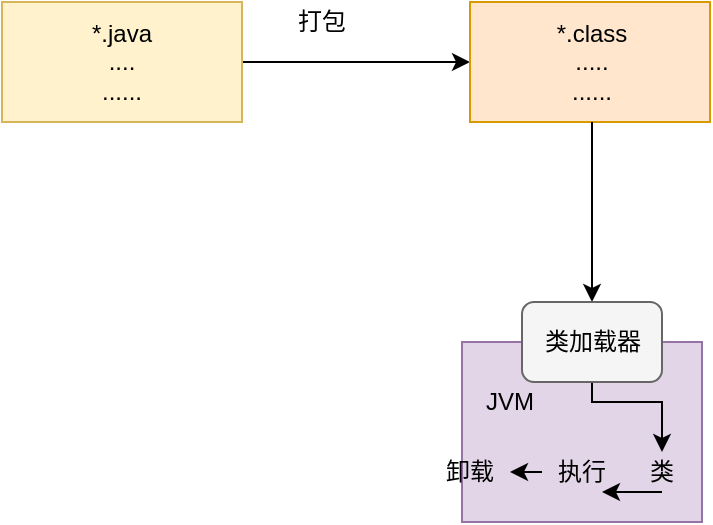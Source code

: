 <mxfile version="14.8.5" type="github">
  <diagram id="tFrWCr_RHsTVMiMfS6ZB" name="类的加载">
    <mxGraphModel dx="347" dy="158" grid="1" gridSize="10" guides="1" tooltips="1" connect="1" arrows="1" fold="1" page="1" pageScale="1" pageWidth="827" pageHeight="1169" math="0" shadow="0">
      <root>
        <mxCell id="0" />
        <mxCell id="1" parent="0" />
        <mxCell id="jGKa6otBGCpJ0rLA2faZ-4" style="edgeStyle=orthogonalEdgeStyle;rounded=0;orthogonalLoop=1;jettySize=auto;html=1;exitX=1;exitY=0.5;exitDx=0;exitDy=0;entryX=0;entryY=0.5;entryDx=0;entryDy=0;" edge="1" parent="1" source="jGKa6otBGCpJ0rLA2faZ-1" target="jGKa6otBGCpJ0rLA2faZ-3">
          <mxGeometry relative="1" as="geometry" />
        </mxCell>
        <mxCell id="jGKa6otBGCpJ0rLA2faZ-1" value="" style="rounded=0;whiteSpace=wrap;html=1;fillColor=#fff2cc;strokeColor=#d6b656;" vertex="1" parent="1">
          <mxGeometry x="180" y="90" width="120" height="60" as="geometry" />
        </mxCell>
        <mxCell id="jGKa6otBGCpJ0rLA2faZ-2" value="*.java&lt;br&gt;....&lt;br&gt;......" style="text;html=1;strokeColor=none;fillColor=none;align=center;verticalAlign=middle;whiteSpace=wrap;rounded=0;" vertex="1" parent="1">
          <mxGeometry x="220" y="110" width="40" height="20" as="geometry" />
        </mxCell>
        <mxCell id="jGKa6otBGCpJ0rLA2faZ-3" value="" style="rounded=0;whiteSpace=wrap;html=1;fillColor=#ffe6cc;strokeColor=#d79b00;" vertex="1" parent="1">
          <mxGeometry x="414" y="90" width="120" height="60" as="geometry" />
        </mxCell>
        <mxCell id="jGKa6otBGCpJ0rLA2faZ-5" value="打包" style="text;html=1;strokeColor=none;fillColor=none;align=center;verticalAlign=middle;whiteSpace=wrap;rounded=0;" vertex="1" parent="1">
          <mxGeometry x="320" y="90" width="40" height="20" as="geometry" />
        </mxCell>
        <mxCell id="jGKa6otBGCpJ0rLA2faZ-10" style="edgeStyle=orthogonalEdgeStyle;rounded=0;orthogonalLoop=1;jettySize=auto;html=1;exitX=0.5;exitY=1;exitDx=0;exitDy=0;entryX=0.5;entryY=0;entryDx=0;entryDy=0;" edge="1" parent="1" source="jGKa6otBGCpJ0rLA2faZ-6" target="jGKa6otBGCpJ0rLA2faZ-8">
          <mxGeometry relative="1" as="geometry" />
        </mxCell>
        <mxCell id="jGKa6otBGCpJ0rLA2faZ-6" value="*.class&lt;br&gt;.....&lt;br&gt;......" style="text;html=1;strokeColor=none;fillColor=none;align=center;verticalAlign=middle;whiteSpace=wrap;rounded=0;" vertex="1" parent="1">
          <mxGeometry x="420" y="90" width="110" height="60" as="geometry" />
        </mxCell>
        <mxCell id="jGKa6otBGCpJ0rLA2faZ-7" value="" style="rounded=0;whiteSpace=wrap;html=1;fillColor=#e1d5e7;strokeColor=#9673a6;" vertex="1" parent="1">
          <mxGeometry x="410" y="260" width="120" height="90" as="geometry" />
        </mxCell>
        <mxCell id="jGKa6otBGCpJ0rLA2faZ-13" style="edgeStyle=orthogonalEdgeStyle;rounded=0;orthogonalLoop=1;jettySize=auto;html=1;exitX=0.5;exitY=1;exitDx=0;exitDy=0;entryX=0.5;entryY=0;entryDx=0;entryDy=0;" edge="1" parent="1" source="jGKa6otBGCpJ0rLA2faZ-8" target="jGKa6otBGCpJ0rLA2faZ-12">
          <mxGeometry relative="1" as="geometry">
            <Array as="points">
              <mxPoint x="475" y="290" />
              <mxPoint x="510" y="290" />
            </Array>
          </mxGeometry>
        </mxCell>
        <mxCell id="jGKa6otBGCpJ0rLA2faZ-8" value="" style="rounded=1;whiteSpace=wrap;html=1;fillColor=#f5f5f5;strokeColor=#666666;fontColor=#333333;" vertex="1" parent="1">
          <mxGeometry x="440" y="240" width="70" height="40" as="geometry" />
        </mxCell>
        <mxCell id="jGKa6otBGCpJ0rLA2faZ-9" value="类加载器" style="text;html=1;strokeColor=none;fillColor=none;align=center;verticalAlign=middle;whiteSpace=wrap;rounded=0;" vertex="1" parent="1">
          <mxGeometry x="447.5" y="250" width="55" height="20" as="geometry" />
        </mxCell>
        <mxCell id="jGKa6otBGCpJ0rLA2faZ-11" value="JVM" style="text;html=1;strokeColor=none;fillColor=none;align=center;verticalAlign=middle;whiteSpace=wrap;rounded=0;" vertex="1" parent="1">
          <mxGeometry x="414" y="280" width="40" height="20" as="geometry" />
        </mxCell>
        <mxCell id="jGKa6otBGCpJ0rLA2faZ-15" style="edgeStyle=orthogonalEdgeStyle;rounded=0;orthogonalLoop=1;jettySize=auto;html=1;exitX=0.5;exitY=1;exitDx=0;exitDy=0;entryX=0.75;entryY=1;entryDx=0;entryDy=0;" edge="1" parent="1" source="jGKa6otBGCpJ0rLA2faZ-12" target="jGKa6otBGCpJ0rLA2faZ-14">
          <mxGeometry relative="1" as="geometry" />
        </mxCell>
        <mxCell id="jGKa6otBGCpJ0rLA2faZ-12" value="类" style="text;html=1;strokeColor=none;fillColor=none;align=center;verticalAlign=middle;whiteSpace=wrap;rounded=0;" vertex="1" parent="1">
          <mxGeometry x="490" y="315" width="40" height="20" as="geometry" />
        </mxCell>
        <mxCell id="jGKa6otBGCpJ0rLA2faZ-17" style="edgeStyle=orthogonalEdgeStyle;rounded=0;orthogonalLoop=1;jettySize=auto;html=1;exitX=0;exitY=0.5;exitDx=0;exitDy=0;entryX=1;entryY=0.5;entryDx=0;entryDy=0;" edge="1" parent="1" source="jGKa6otBGCpJ0rLA2faZ-14" target="jGKa6otBGCpJ0rLA2faZ-16">
          <mxGeometry relative="1" as="geometry">
            <Array as="points">
              <mxPoint x="434" y="325" />
            </Array>
          </mxGeometry>
        </mxCell>
        <mxCell id="jGKa6otBGCpJ0rLA2faZ-14" value="执行" style="text;html=1;strokeColor=none;fillColor=none;align=center;verticalAlign=middle;whiteSpace=wrap;rounded=0;" vertex="1" parent="1">
          <mxGeometry x="450" y="315" width="40" height="20" as="geometry" />
        </mxCell>
        <mxCell id="jGKa6otBGCpJ0rLA2faZ-16" value="卸载" style="text;html=1;strokeColor=none;fillColor=none;align=center;verticalAlign=middle;whiteSpace=wrap;rounded=0;" vertex="1" parent="1">
          <mxGeometry x="394" y="315" width="40" height="20" as="geometry" />
        </mxCell>
      </root>
    </mxGraphModel>
  </diagram>
</mxfile>
